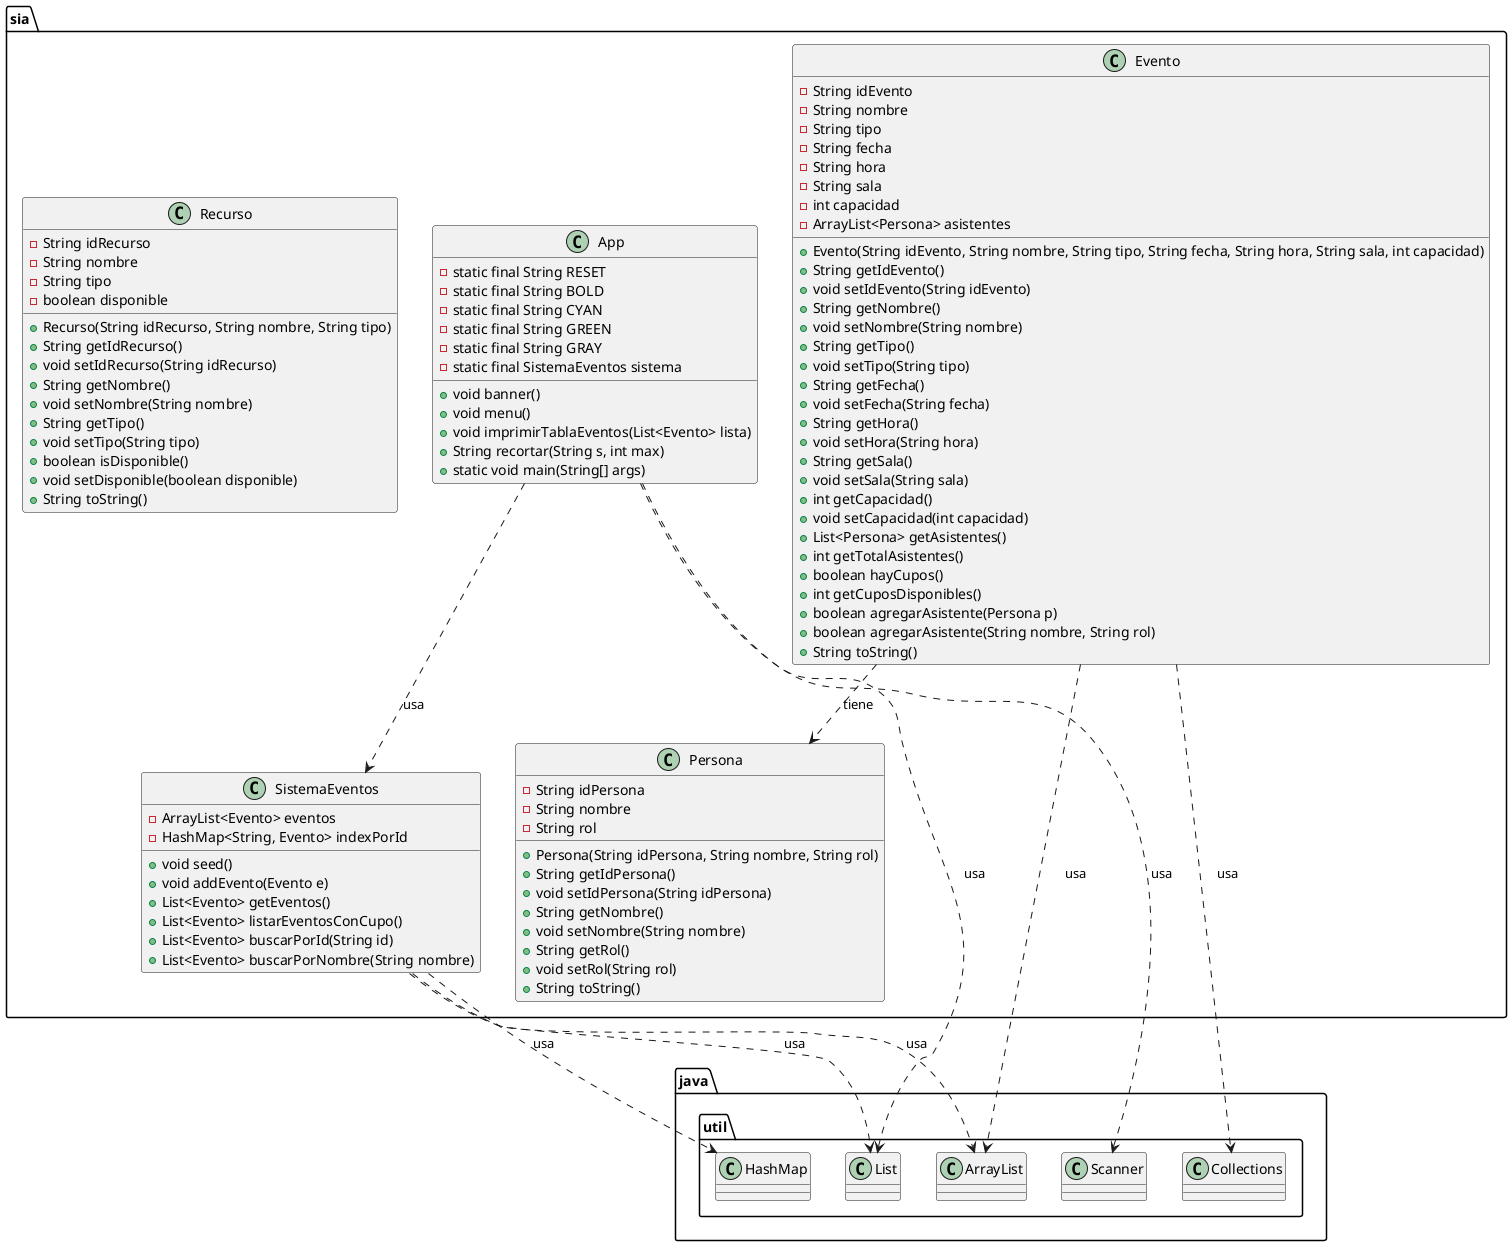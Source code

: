 @startuml

' Clases del proyecto
class sia.App {
    - static final String RESET
    - static final String BOLD
    - static final String CYAN
    - static final String GREEN
    - static final String GRAY
    - static final SistemaEventos sistema
    + void banner()
    + void menu()
    + void imprimirTablaEventos(List<Evento> lista)
    + String recortar(String s, int max)
    + static void main(String[] args)
}

class sia.Evento {
    - String idEvento
    - String nombre
    - String tipo
    - String fecha
    - String hora
    - String sala
    - int capacidad
    - ArrayList<Persona> asistentes
    + Evento(String idEvento, String nombre, String tipo, String fecha, String hora, String sala, int capacidad)
    + String getIdEvento()
    + void setIdEvento(String idEvento)
    + String getNombre()
    + void setNombre(String nombre)
    + String getTipo()
    + void setTipo(String tipo)
    + String getFecha()
    + void setFecha(String fecha)
    + String getHora()
    + void setHora(String hora)
    + String getSala()
    + void setSala(String sala)
    + int getCapacidad()
    + void setCapacidad(int capacidad)
    + List<Persona> getAsistentes()
    + int getTotalAsistentes()
    + boolean hayCupos()
    + int getCuposDisponibles()
    + boolean agregarAsistente(Persona p)
    + boolean agregarAsistente(String nombre, String rol)
    + String toString()
}

class sia.Persona {
    - String idPersona
    - String nombre
    - String rol
    + Persona(String idPersona, String nombre, String rol)
    + String getIdPersona()
    + void setIdPersona(String idPersona)
    + String getNombre()
    + void setNombre(String nombre)
    + String getRol()
    + void setRol(String rol)
    + String toString()
}

class sia.Recurso {
    - String idRecurso
    - String nombre
    - String tipo
    - boolean disponible
    + Recurso(String idRecurso, String nombre, String tipo)
    + String getIdRecurso()
    + void setIdRecurso(String idRecurso)
    + String getNombre()
    + void setNombre(String nombre)
    + String getTipo()
    + void setTipo(String tipo)
    + boolean isDisponible()
    + void setDisponible(boolean disponible)
    + String toString()
}

class sia.SistemaEventos {
    - ArrayList<Evento> eventos
    - HashMap<String, Evento> indexPorId
    + void seed()
    + void addEvento(Evento e)
    + List<Evento> getEventos()
    + List<Evento> listarEventosConCupo()
    + List<Evento> buscarPorId(String id)
    + List<Evento> buscarPorNombre(String nombre)
}

' Relaciones
sia.App ..> sia.SistemaEventos : usa
sia.App ..> java.util.List : usa
sia.App ..> java.util.Scanner : usa
sia.Evento ..> sia.Persona : tiene
sia.Evento ..> java.util.ArrayList : usa
sia.Evento ..> java.util.Collections : usa
sia.SistemaEventos ..> java.util.ArrayList : usa
sia.SistemaEventos ..> java.util.HashMap : usa
sia.SistemaEventos ..> java.util.List : usa

@enduml
